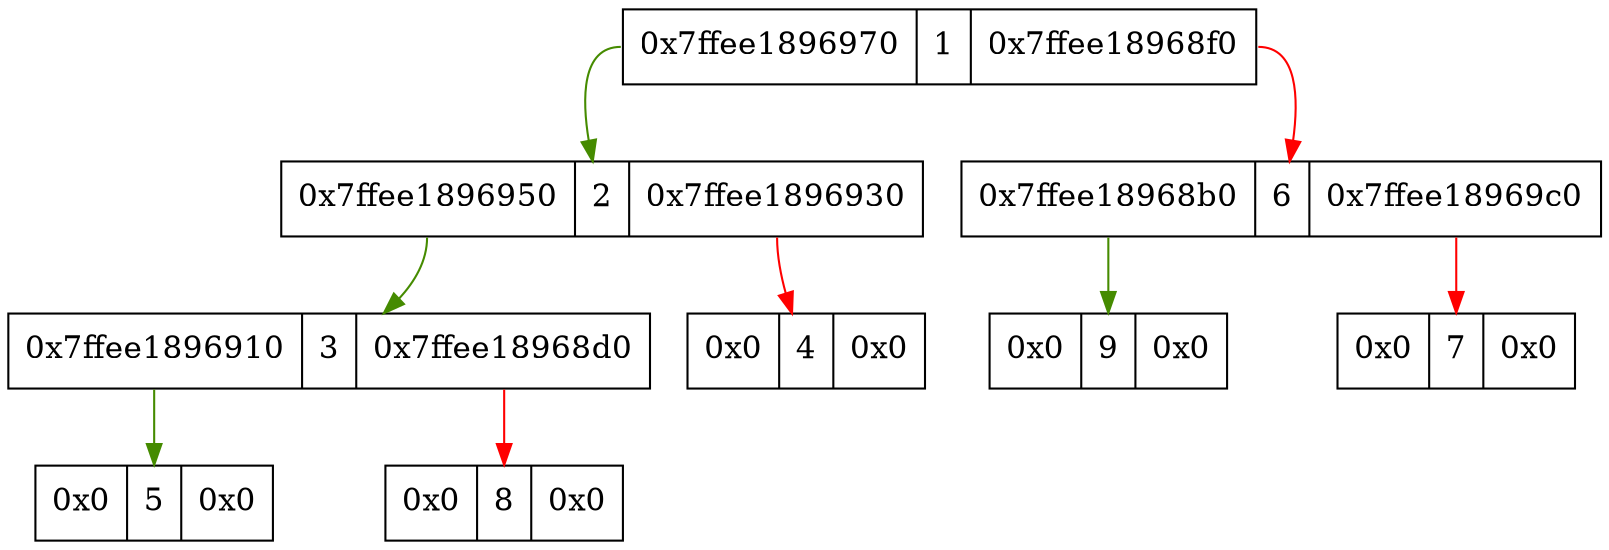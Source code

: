 digraph G{
	edge[color="chartreuse4",fontcolor="blue",fontsize=12];
	node[shape="rectangle",fontsize=15];
	1 [shape=record,label="  <f0> 0x7ffee1896970| 1 | <f1> 0x7ffee18968f0" ];
	2 [shape=record,label="  <f0> 0x7ffee1896950| 2 | <f1> 0x7ffee1896930" ];
	4 [shape=record,label="  <f0> 0x7ffee1896910| 3 | <f1> 0x7ffee18968d0" ];
	8 [shape=record,label="  <f0> 0x0| 5 | <f1> 0x0" ];
		4:<f0> -> 8
	9 [shape=record,label="  <f0> 0x0| 8 | <f1> 0x0" ];
		4:<f1> -> 9[color="red"]
		2:<f0> -> 4
	5 [shape=record,label="  <f0> 0x0| 4 | <f1> 0x0" ];
		2:<f1> -> 5[color="red"]
		1:<f0> -> 2
	3 [shape=record,label="  <f0> 0x7ffee18968b0| 6 | <f1> 0x7ffee18969c0" ];
	6 [shape=record,label="  <f0> 0x0| 9 | <f1> 0x0" ];
		3:<f0> -> 6
	7 [shape=record,label="  <f0> 0x0| 7 | <f1> 0x0" ];
		3:<f1> -> 7[color="red"]
		1:<f1> -> 3[color="red"]
}